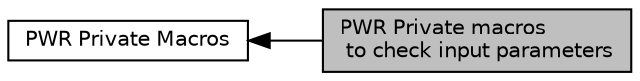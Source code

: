 digraph "PWR Private macros to check input parameters"
{
  edge [fontname="Helvetica",fontsize="10",labelfontname="Helvetica",labelfontsize="10"];
  node [fontname="Helvetica",fontsize="10",shape=record];
  rankdir=LR;
  Node0 [label="PWR Private macros\l to check input parameters",height=0.2,width=0.4,color="black", fillcolor="grey75", style="filled", fontcolor="black"];
  Node1 [label="PWR Private Macros",height=0.2,width=0.4,color="black", fillcolor="white", style="filled",URL="$group___p_w_r___private___macros.html"];
  Node1->Node0 [shape=plaintext, dir="back", style="solid"];
}
